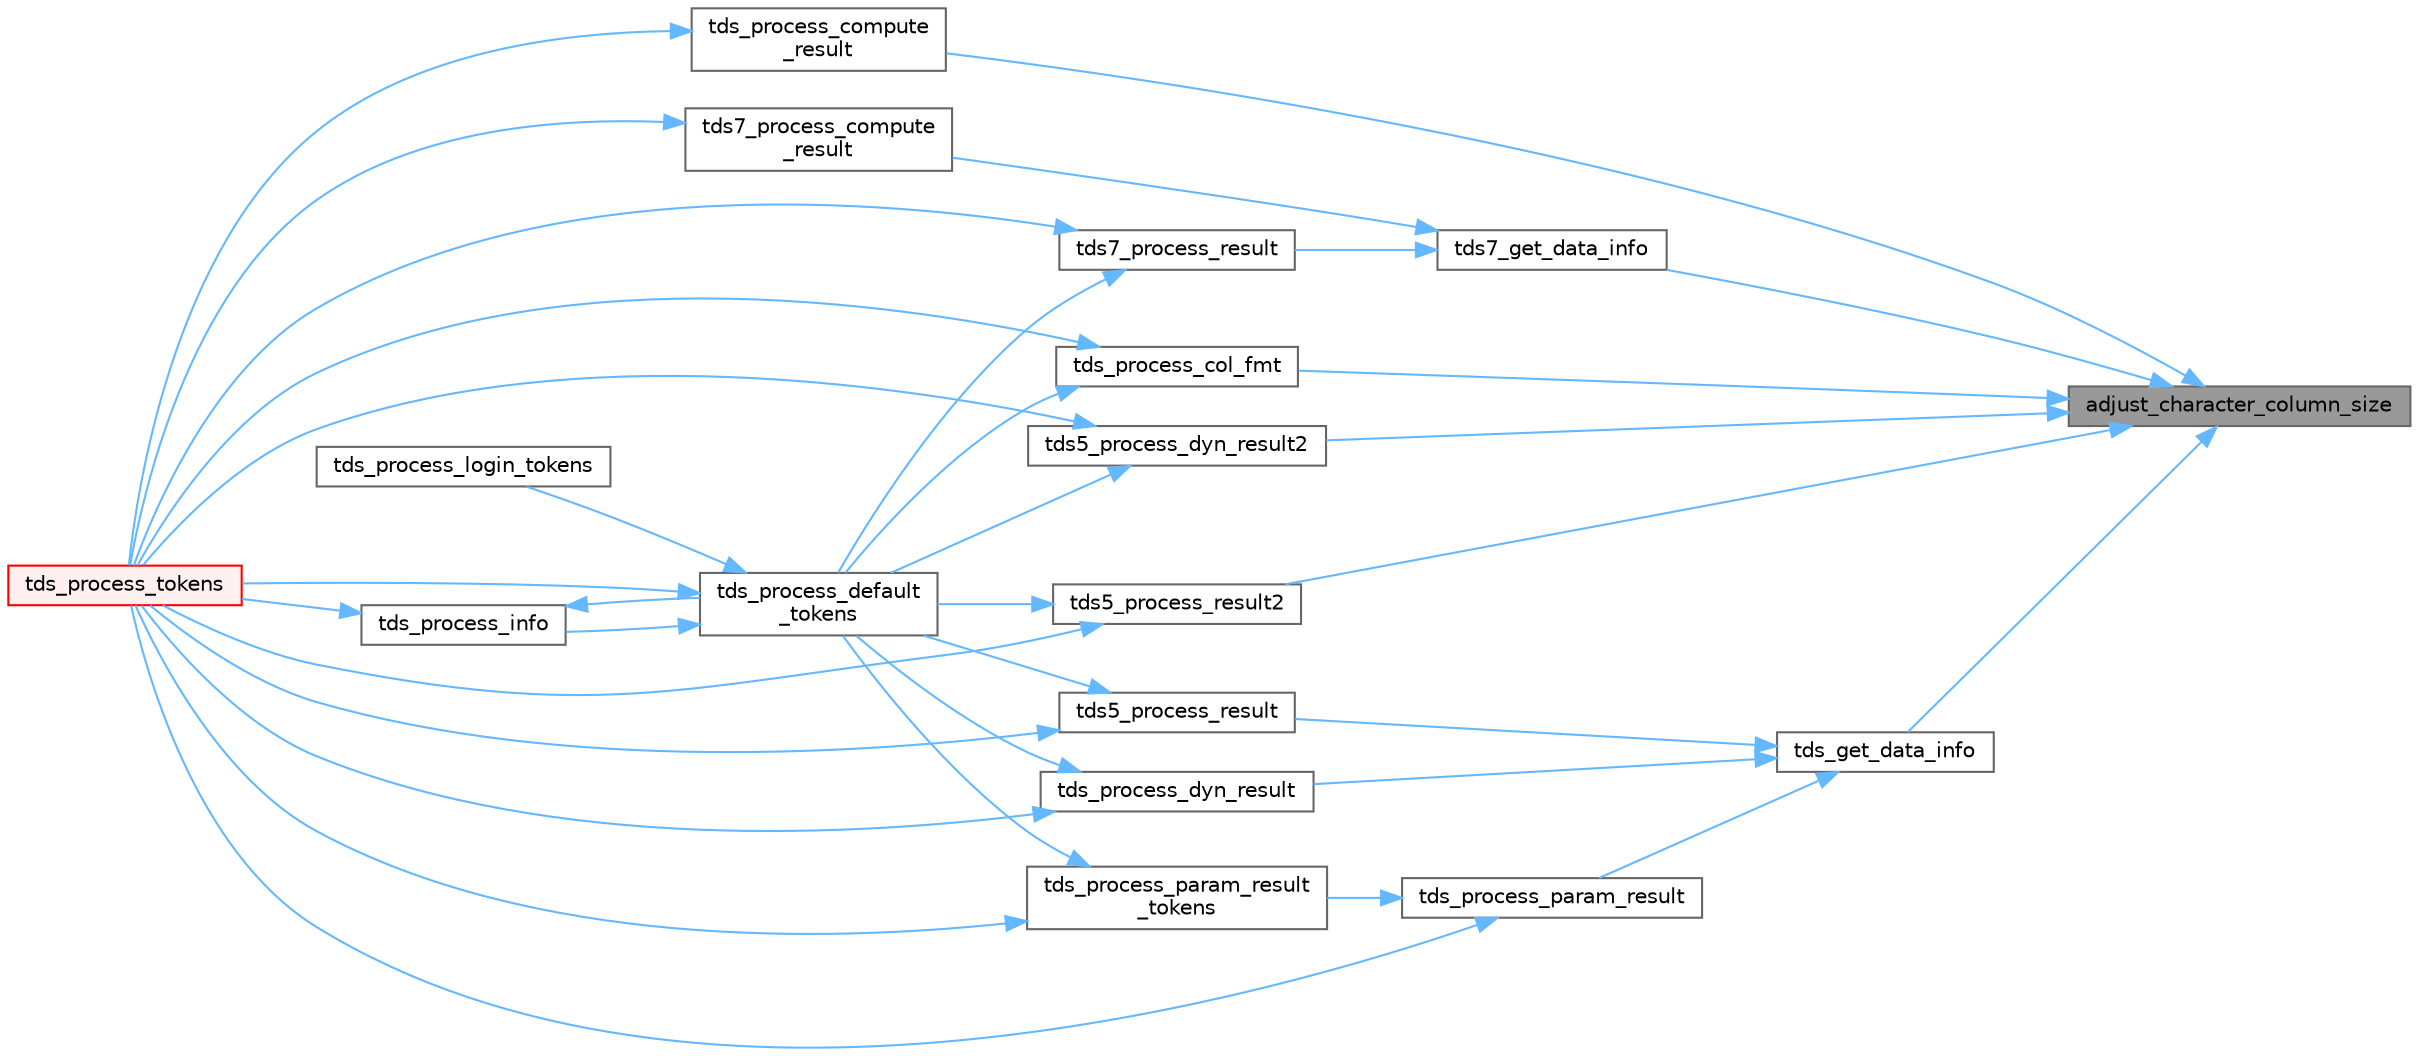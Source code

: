 digraph "adjust_character_column_size"
{
 // LATEX_PDF_SIZE
  bgcolor="transparent";
  edge [fontname=Helvetica,fontsize=10,labelfontname=Helvetica,labelfontsize=10];
  node [fontname=Helvetica,fontsize=10,shape=box,height=0.2,width=0.4];
  rankdir="RL";
  Node1 [id="Node000001",label="adjust_character_column_size",height=0.2,width=0.4,color="gray40", fillcolor="grey60", style="filled", fontcolor="black",tooltip="Adjust column size according to client's encoding."];
  Node1 -> Node2 [id="edge1_Node000001_Node000002",dir="back",color="steelblue1",style="solid",tooltip=" "];
  Node2 [id="Node000002",label="tds5_process_dyn_result2",height=0.2,width=0.4,color="grey40", fillcolor="white", style="filled",URL="$a00580.html#gae688b515631141acfbc41bbb91c8b921",tooltip="Process new TDS 5.0 token for describing output parameters."];
  Node2 -> Node3 [id="edge2_Node000002_Node000003",dir="back",color="steelblue1",style="solid",tooltip=" "];
  Node3 [id="Node000003",label="tds_process_default\l_tokens",height=0.2,width=0.4,color="grey40", fillcolor="white", style="filled",URL="$a00580.html#ga39453d084f3f780ac4602d4abf2839f7",tooltip="tds_process_default_tokens() is a catch all function that is called to process tokens not known to ot..."];
  Node3 -> Node4 [id="edge3_Node000003_Node000004",dir="back",color="steelblue1",style="solid",tooltip=" "];
  Node4 [id="Node000004",label="tds_process_info",height=0.2,width=0.4,color="grey40", fillcolor="white", style="filled",URL="$a00580.html#ga65a2316369529731732f200c190d05d6",tooltip="tds_process_info() is called for INFO, ERR, or EED tokens and is responsible for calling the CLI's me..."];
  Node4 -> Node3 [id="edge4_Node000004_Node000003",dir="back",color="steelblue1",style="solid",tooltip=" "];
  Node4 -> Node5 [id="edge5_Node000004_Node000005",dir="back",color="steelblue1",style="solid",tooltip=" "];
  Node5 [id="Node000005",label="tds_process_tokens",height=0.2,width=0.4,color="red", fillcolor="#FFF0F0", style="filled",URL="$a00580.html#gabfc9de1d1fe718818caf63a4be4035a6",tooltip="process all streams."];
  Node3 -> Node37 [id="edge6_Node000003_Node000037",dir="back",color="steelblue1",style="solid",tooltip=" "];
  Node37 [id="Node000037",label="tds_process_login_tokens",height=0.2,width=0.4,color="grey40", fillcolor="white", style="filled",URL="$a00580.html#ga93945b42d45ee28ae1296b35a1c1e9bb",tooltip="tds_process_login_tokens() is called after sending the login packet to the server."];
  Node3 -> Node5 [id="edge7_Node000003_Node000005",dir="back",color="steelblue1",style="solid",tooltip=" "];
  Node2 -> Node5 [id="edge8_Node000002_Node000005",dir="back",color="steelblue1",style="solid",tooltip=" "];
  Node1 -> Node38 [id="edge9_Node000001_Node000038",dir="back",color="steelblue1",style="solid",tooltip=" "];
  Node38 [id="Node000038",label="tds5_process_result2",height=0.2,width=0.4,color="grey40", fillcolor="white", style="filled",URL="$a00580.html#gabe2bdd5a41ce067cb31aef18ff81cb1c",tooltip="tds5_process_result2() is the new TDS 5.0 result set processing routine."];
  Node38 -> Node3 [id="edge10_Node000038_Node000003",dir="back",color="steelblue1",style="solid",tooltip=" "];
  Node38 -> Node5 [id="edge11_Node000038_Node000005",dir="back",color="steelblue1",style="solid",tooltip=" "];
  Node1 -> Node39 [id="edge12_Node000001_Node000039",dir="back",color="steelblue1",style="solid",tooltip=" "];
  Node39 [id="Node000039",label="tds7_get_data_info",height=0.2,width=0.4,color="grey40", fillcolor="white", style="filled",URL="$a00580.html#ga07cee55fd522cca16fb59b7a8f0b1376",tooltip="Reads data information from wire."];
  Node39 -> Node40 [id="edge13_Node000039_Node000040",dir="back",color="steelblue1",style="solid",tooltip=" "];
  Node40 [id="Node000040",label="tds7_process_compute\l_result",height=0.2,width=0.4,color="grey40", fillcolor="white", style="filled",URL="$a00580.html#ga6728e344caa20aea1def85f58dea138b",tooltip="tds7_process_compute_result() processes compute result sets for TDS 7/8."];
  Node40 -> Node5 [id="edge14_Node000040_Node000005",dir="back",color="steelblue1",style="solid",tooltip=" "];
  Node39 -> Node41 [id="edge15_Node000039_Node000041",dir="back",color="steelblue1",style="solid",tooltip=" "];
  Node41 [id="Node000041",label="tds7_process_result",height=0.2,width=0.4,color="grey40", fillcolor="white", style="filled",URL="$a00580.html#gaca56fc22d65a24a96d1bef310ade73aa",tooltip="tds7_process_result() is the TDS 7.0 result set processing routine."];
  Node41 -> Node3 [id="edge16_Node000041_Node000003",dir="back",color="steelblue1",style="solid",tooltip=" "];
  Node41 -> Node5 [id="edge17_Node000041_Node000005",dir="back",color="steelblue1",style="solid",tooltip=" "];
  Node1 -> Node42 [id="edge18_Node000001_Node000042",dir="back",color="steelblue1",style="solid",tooltip=" "];
  Node42 [id="Node000042",label="tds_get_data_info",height=0.2,width=0.4,color="grey40", fillcolor="white", style="filled",URL="$a00580.html#gad9b6b86f48be077fb44ac603845a0c27",tooltip="Reads data metadata from wire."];
  Node42 -> Node43 [id="edge19_Node000042_Node000043",dir="back",color="steelblue1",style="solid",tooltip=" "];
  Node43 [id="Node000043",label="tds5_process_result",height=0.2,width=0.4,color="grey40", fillcolor="white", style="filled",URL="$a00580.html#ga547b2f48659f77a69aa802d861ac827d",tooltip="tds5_process_result() is the TDS 5.0 result set processing routine."];
  Node43 -> Node3 [id="edge20_Node000043_Node000003",dir="back",color="steelblue1",style="solid",tooltip=" "];
  Node43 -> Node5 [id="edge21_Node000043_Node000005",dir="back",color="steelblue1",style="solid",tooltip=" "];
  Node42 -> Node44 [id="edge22_Node000042_Node000044",dir="back",color="steelblue1",style="solid",tooltip=" "];
  Node44 [id="Node000044",label="tds_process_dyn_result",height=0.2,width=0.4,color="grey40", fillcolor="white", style="filled",URL="$a00580.html#ga416cf119c1d4a0fca27dc5b50c261358",tooltip="Process results from dynamic."];
  Node44 -> Node3 [id="edge23_Node000044_Node000003",dir="back",color="steelblue1",style="solid",tooltip=" "];
  Node44 -> Node5 [id="edge24_Node000044_Node000005",dir="back",color="steelblue1",style="solid",tooltip=" "];
  Node42 -> Node45 [id="edge25_Node000042_Node000045",dir="back",color="steelblue1",style="solid",tooltip=" "];
  Node45 [id="Node000045",label="tds_process_param_result",height=0.2,width=0.4,color="grey40", fillcolor="white", style="filled",URL="$a00580.html#gacb3354443bcefe7a500a500a4904cc05",tooltip="process output parameters of a stored procedure."];
  Node45 -> Node46 [id="edge26_Node000045_Node000046",dir="back",color="steelblue1",style="solid",tooltip=" "];
  Node46 [id="Node000046",label="tds_process_param_result\l_tokens",height=0.2,width=0.4,color="grey40", fillcolor="white", style="filled",URL="$a00580.html#ga9fdef8228d29cab7fa9098f07fa73fba",tooltip="Process parameters from networks."];
  Node46 -> Node3 [id="edge27_Node000046_Node000003",dir="back",color="steelblue1",style="solid",tooltip=" "];
  Node46 -> Node5 [id="edge28_Node000046_Node000005",dir="back",color="steelblue1",style="solid",tooltip=" "];
  Node45 -> Node5 [id="edge29_Node000045_Node000005",dir="back",color="steelblue1",style="solid",tooltip=" "];
  Node1 -> Node47 [id="edge30_Node000001_Node000047",dir="back",color="steelblue1",style="solid",tooltip=" "];
  Node47 [id="Node000047",label="tds_process_col_fmt",height=0.2,width=0.4,color="grey40", fillcolor="white", style="filled",URL="$a00580.html#ga4e3dd9d3614f5f0433b78b761dd68741",tooltip="tds_process_col_fmt() is the other half of result set processing under TDS 4.2."];
  Node47 -> Node3 [id="edge31_Node000047_Node000003",dir="back",color="steelblue1",style="solid",tooltip=" "];
  Node47 -> Node5 [id="edge32_Node000047_Node000005",dir="back",color="steelblue1",style="solid",tooltip=" "];
  Node1 -> Node48 [id="edge33_Node000001_Node000048",dir="back",color="steelblue1",style="solid",tooltip=" "];
  Node48 [id="Node000048",label="tds_process_compute\l_result",height=0.2,width=0.4,color="grey40", fillcolor="white", style="filled",URL="$a00580.html#gae3368ea80d0d8b13791ceb13ee5f19c9",tooltip="tds_process_compute_result() processes compute result sets."];
  Node48 -> Node5 [id="edge34_Node000048_Node000005",dir="back",color="steelblue1",style="solid",tooltip=" "];
}
